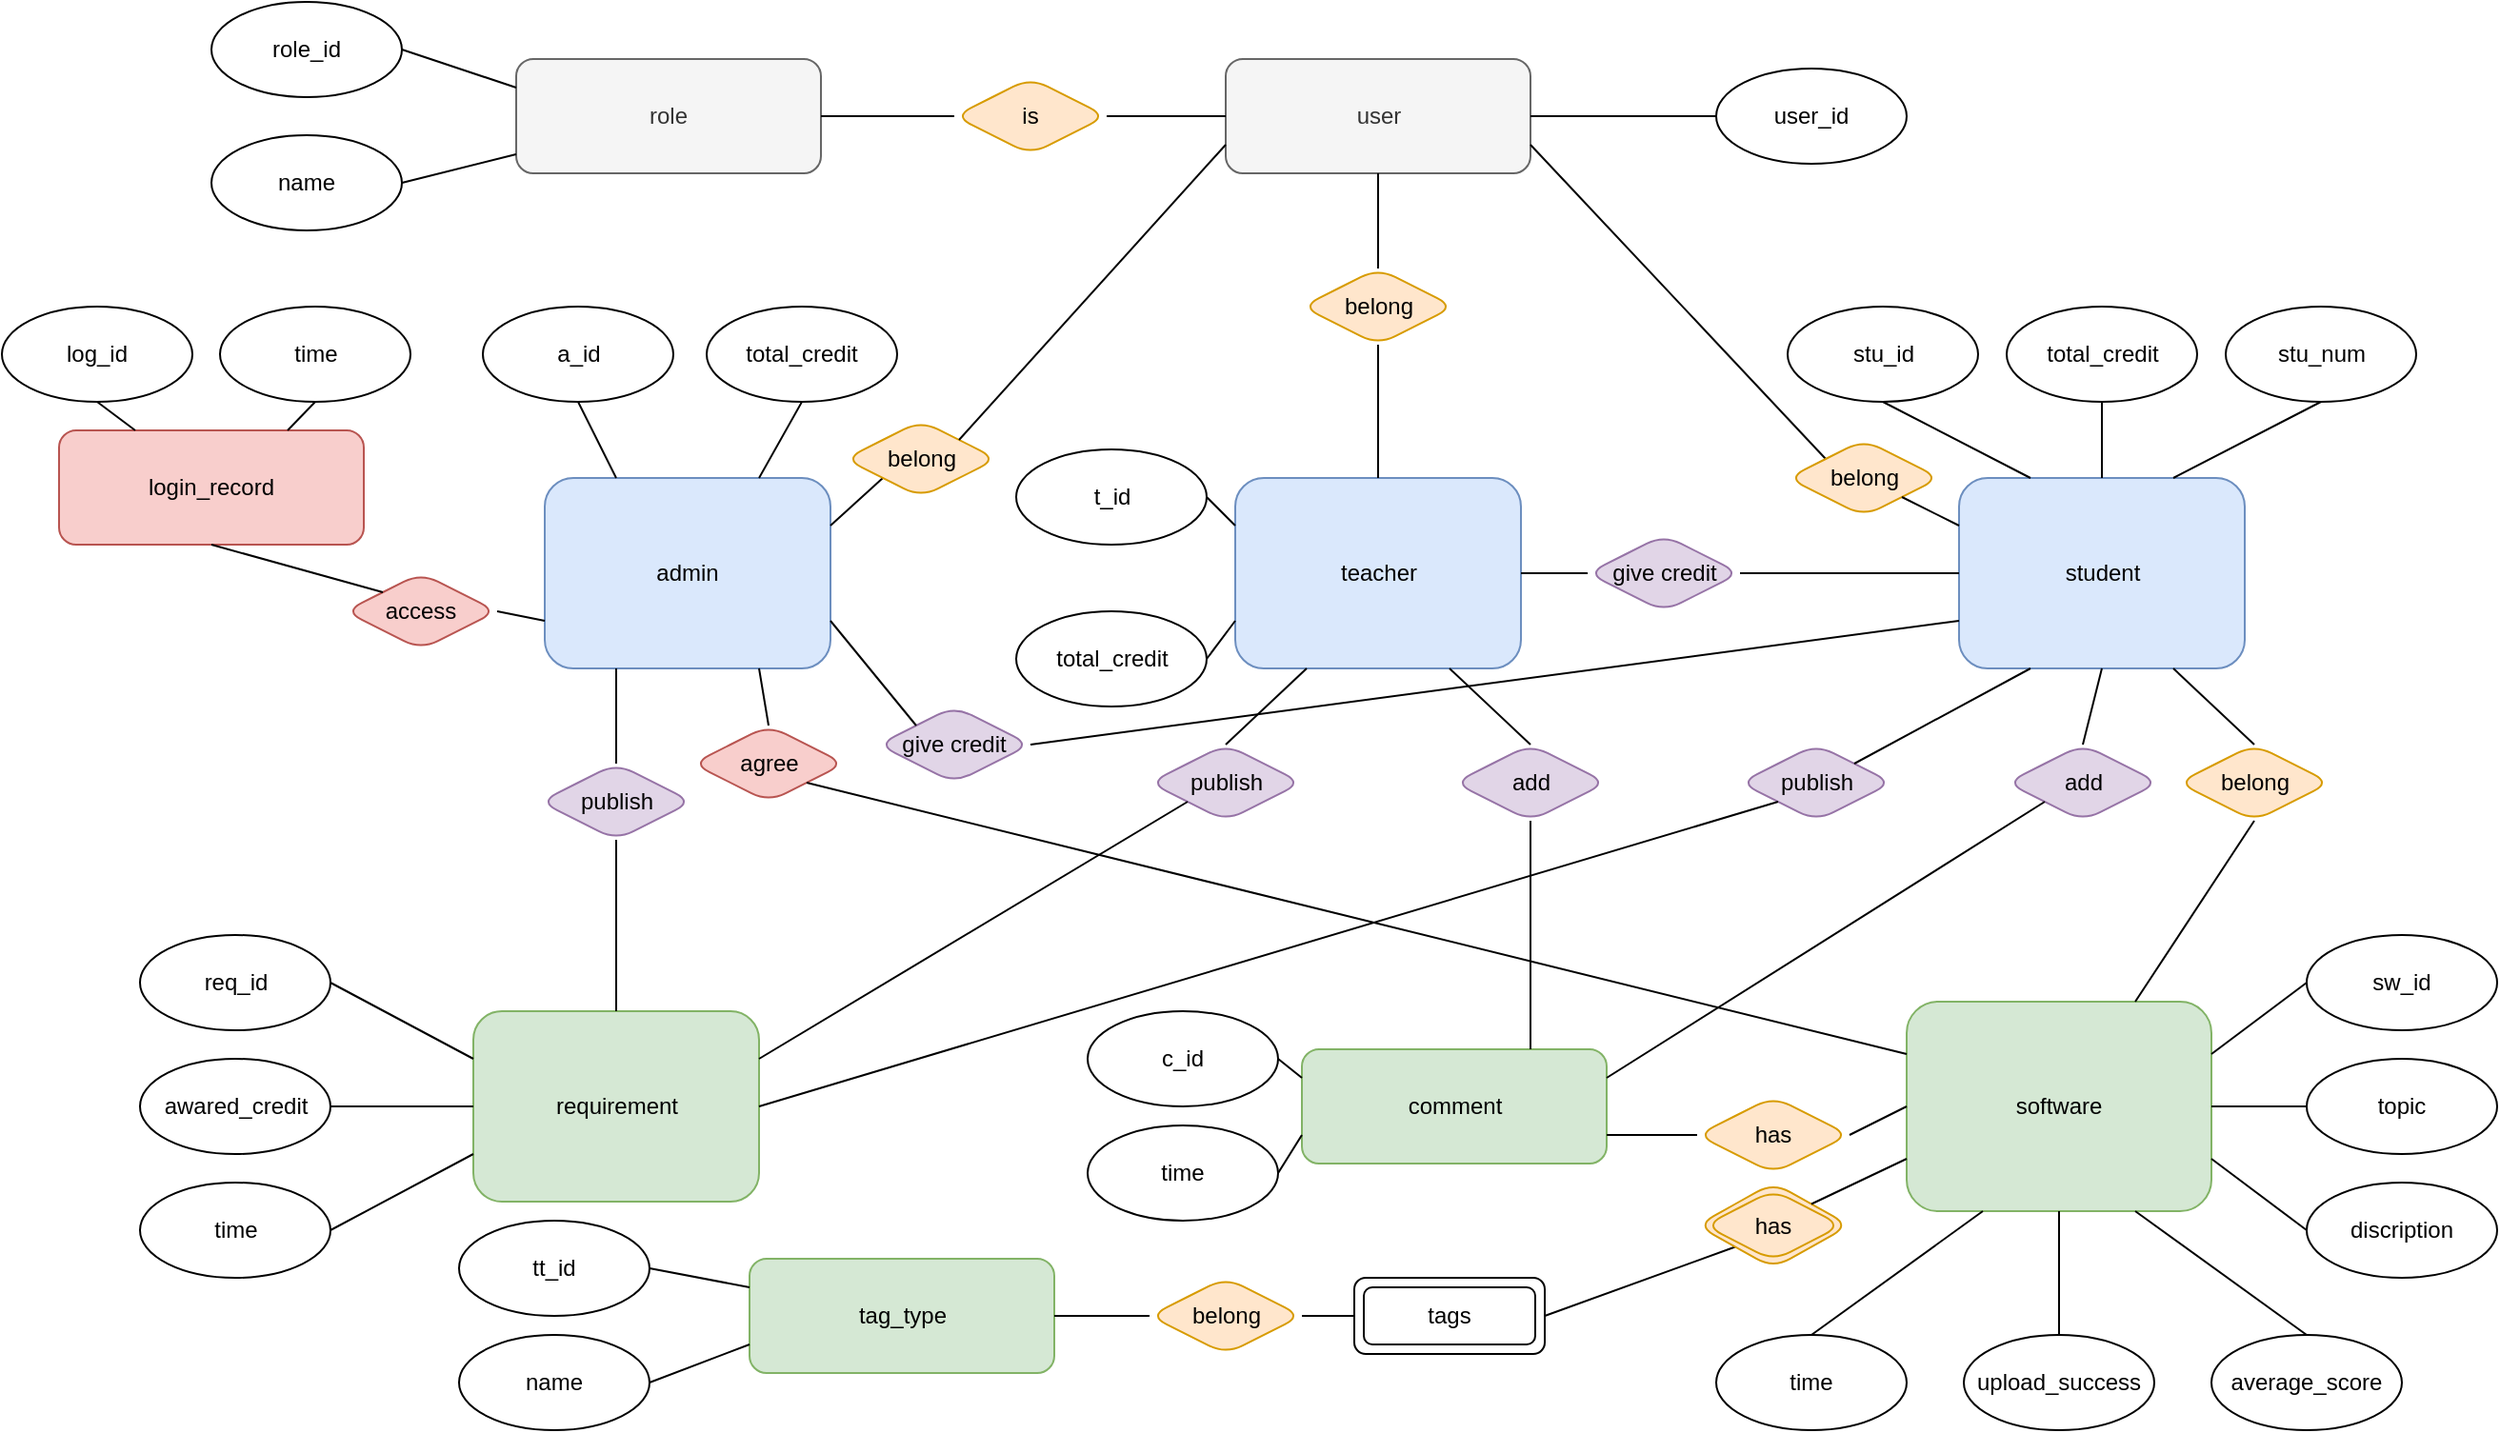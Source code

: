 <mxfile version="24.2.2" type="github">
  <diagram name="第 1 页" id="PssSNF6BeO3fLNbDdDAi">
    <mxGraphModel dx="2418" dy="582" grid="1" gridSize="10" guides="1" tooltips="1" connect="1" arrows="1" fold="1" page="1" pageScale="1" pageWidth="827" pageHeight="1169" background="none" math="0" shadow="0">
      <root>
        <mxCell id="0" />
        <mxCell id="1" parent="0" />
        <mxCell id="cr4Tv0wh2eHZyD_6rU1V-1" value="role" style="rounded=1;whiteSpace=wrap;html=1;fillColor=#f5f5f5;strokeColor=#666666;fontColor=#333333;" parent="1" vertex="1">
          <mxGeometry x="-300" y="350" width="160" height="60" as="geometry" />
        </mxCell>
        <mxCell id="cr4Tv0wh2eHZyD_6rU1V-5" value="role_id" style="ellipse;whiteSpace=wrap;html=1;rounded=1;" parent="1" vertex="1">
          <mxGeometry x="-460" y="320" width="100" height="50" as="geometry" />
        </mxCell>
        <mxCell id="cr4Tv0wh2eHZyD_6rU1V-6" value="name" style="ellipse;whiteSpace=wrap;html=1;rounded=1;" parent="1" vertex="1">
          <mxGeometry x="-460" y="390" width="100" height="50" as="geometry" />
        </mxCell>
        <mxCell id="cr4Tv0wh2eHZyD_6rU1V-20" value="" style="endArrow=none;html=1;rounded=1;entryX=1;entryY=0.5;entryDx=0;entryDy=0;" parent="1" source="cr4Tv0wh2eHZyD_6rU1V-1" target="cr4Tv0wh2eHZyD_6rU1V-6" edge="1">
          <mxGeometry width="50" height="50" relative="1" as="geometry">
            <mxPoint x="-290" y="410" as="sourcePoint" />
            <mxPoint x="-330" y="450" as="targetPoint" />
          </mxGeometry>
        </mxCell>
        <mxCell id="cr4Tv0wh2eHZyD_6rU1V-21" value="" style="endArrow=none;html=1;rounded=1;entryX=1;entryY=0.5;entryDx=0;entryDy=0;exitX=0;exitY=0.25;exitDx=0;exitDy=0;" parent="1" source="cr4Tv0wh2eHZyD_6rU1V-1" target="cr4Tv0wh2eHZyD_6rU1V-5" edge="1">
          <mxGeometry width="50" height="50" relative="1" as="geometry">
            <mxPoint x="-250" y="370" as="sourcePoint" />
            <mxPoint x="-360" y="370" as="targetPoint" />
          </mxGeometry>
        </mxCell>
        <mxCell id="cr4Tv0wh2eHZyD_6rU1V-28" value="user" style="rounded=1;whiteSpace=wrap;html=1;fillColor=#f5f5f5;strokeColor=#666666;fontColor=#333333;" parent="1" vertex="1">
          <mxGeometry x="72.5" y="350" width="160" height="60" as="geometry" />
        </mxCell>
        <mxCell id="cr4Tv0wh2eHZyD_6rU1V-29" value="user_id" style="ellipse;whiteSpace=wrap;html=1;rounded=1;" parent="1" vertex="1">
          <mxGeometry x="330" y="355" width="100" height="50" as="geometry" />
        </mxCell>
        <mxCell id="cr4Tv0wh2eHZyD_6rU1V-33" value="is" style="shape=rhombus;perimeter=rhombusPerimeter;whiteSpace=wrap;html=1;align=center;rounded=1;fillColor=#ffe6cc;strokeColor=#d79b00;" parent="1" vertex="1">
          <mxGeometry x="-70" y="360" width="80" height="40" as="geometry" />
        </mxCell>
        <mxCell id="cr4Tv0wh2eHZyD_6rU1V-35" value="" style="endArrow=none;html=1;rounded=0;exitX=1;exitY=0.5;exitDx=0;exitDy=0;" parent="1" source="cr4Tv0wh2eHZyD_6rU1V-1" target="cr4Tv0wh2eHZyD_6rU1V-33" edge="1">
          <mxGeometry relative="1" as="geometry">
            <mxPoint x="-30" y="515" as="sourcePoint" />
            <mxPoint x="130" y="515" as="targetPoint" />
          </mxGeometry>
        </mxCell>
        <mxCell id="cr4Tv0wh2eHZyD_6rU1V-38" value="" style="endArrow=none;html=1;rounded=0;exitX=0;exitY=0.5;exitDx=0;exitDy=0;entryX=1;entryY=0.5;entryDx=0;entryDy=0;" parent="1" source="cr4Tv0wh2eHZyD_6rU1V-29" target="cr4Tv0wh2eHZyD_6rU1V-28" edge="1">
          <mxGeometry relative="1" as="geometry">
            <mxPoint x="160" y="320" as="sourcePoint" />
            <mxPoint x="159.5" y="350" as="targetPoint" />
          </mxGeometry>
        </mxCell>
        <mxCell id="cr4Tv0wh2eHZyD_6rU1V-64" value="teacher" style="rounded=1;whiteSpace=wrap;html=1;fillColor=#dae8fc;strokeColor=#6c8ebf;" parent="1" vertex="1">
          <mxGeometry x="77.5" y="570" width="150" height="100" as="geometry" />
        </mxCell>
        <mxCell id="cr4Tv0wh2eHZyD_6rU1V-66" value="total_credit" style="ellipse;whiteSpace=wrap;html=1;rounded=1;" parent="1" vertex="1">
          <mxGeometry x="-37.5" y="640" width="100" height="50" as="geometry" />
        </mxCell>
        <mxCell id="cr4Tv0wh2eHZyD_6rU1V-67" value="" style="endArrow=none;html=1;rounded=1;exitX=0;exitY=0.75;exitDx=0;exitDy=0;entryX=1;entryY=0.5;entryDx=0;entryDy=0;" parent="1" source="cr4Tv0wh2eHZyD_6rU1V-64" target="cr4Tv0wh2eHZyD_6rU1V-66" edge="1">
          <mxGeometry width="50" height="50" relative="1" as="geometry">
            <mxPoint x="82.5" y="610.02" as="sourcePoint" />
            <mxPoint x="232.5" y="480" as="targetPoint" />
          </mxGeometry>
        </mxCell>
        <mxCell id="cr4Tv0wh2eHZyD_6rU1V-69" value="t_id" style="ellipse;whiteSpace=wrap;html=1;rounded=1;" parent="1" vertex="1">
          <mxGeometry x="-37.5" y="555" width="100" height="50" as="geometry" />
        </mxCell>
        <mxCell id="cr4Tv0wh2eHZyD_6rU1V-74" value="" style="endArrow=none;html=1;rounded=1;entryX=1;entryY=0.5;entryDx=0;entryDy=0;exitX=0;exitY=0.25;exitDx=0;exitDy=0;" parent="1" source="cr4Tv0wh2eHZyD_6rU1V-64" target="cr4Tv0wh2eHZyD_6rU1V-69" edge="1">
          <mxGeometry width="50" height="50" relative="1" as="geometry">
            <mxPoint x="202.5" y="590" as="sourcePoint" />
            <mxPoint x="242.5" y="540" as="targetPoint" />
          </mxGeometry>
        </mxCell>
        <mxCell id="cr4Tv0wh2eHZyD_6rU1V-75" value="admin" style="rounded=1;whiteSpace=wrap;html=1;fillColor=#dae8fc;strokeColor=#6c8ebf;" parent="1" vertex="1">
          <mxGeometry x="-285" y="570" width="150" height="100" as="geometry" />
        </mxCell>
        <mxCell id="cr4Tv0wh2eHZyD_6rU1V-76" value="total_credit" style="ellipse;whiteSpace=wrap;html=1;rounded=1;" parent="1" vertex="1">
          <mxGeometry x="-200" y="480" width="100" height="50" as="geometry" />
        </mxCell>
        <mxCell id="cr4Tv0wh2eHZyD_6rU1V-77" value="" style="endArrow=none;html=1;rounded=1;entryX=0.5;entryY=1;entryDx=0;entryDy=0;exitX=0.75;exitY=0;exitDx=0;exitDy=0;" parent="1" source="cr4Tv0wh2eHZyD_6rU1V-75" target="cr4Tv0wh2eHZyD_6rU1V-76" edge="1">
          <mxGeometry width="50" height="50" relative="1" as="geometry">
            <mxPoint x="-247.5" y="610.02" as="sourcePoint" />
            <mxPoint x="-147.5" y="540" as="targetPoint" />
          </mxGeometry>
        </mxCell>
        <mxCell id="cr4Tv0wh2eHZyD_6rU1V-78" value="a_id" style="ellipse;whiteSpace=wrap;html=1;rounded=1;" parent="1" vertex="1">
          <mxGeometry x="-317.5" y="480" width="100" height="50" as="geometry" />
        </mxCell>
        <mxCell id="cr4Tv0wh2eHZyD_6rU1V-79" value="" style="endArrow=none;html=1;rounded=1;entryX=0.5;entryY=1;entryDx=0;entryDy=0;exitX=0.25;exitY=0;exitDx=0;exitDy=0;" parent="1" source="cr4Tv0wh2eHZyD_6rU1V-75" target="cr4Tv0wh2eHZyD_6rU1V-78" edge="1">
          <mxGeometry width="50" height="50" relative="1" as="geometry">
            <mxPoint x="-127.5" y="590" as="sourcePoint" />
            <mxPoint x="-257.5" y="540" as="targetPoint" />
          </mxGeometry>
        </mxCell>
        <mxCell id="cr4Tv0wh2eHZyD_6rU1V-80" value="student" style="rounded=1;whiteSpace=wrap;html=1;fillColor=#dae8fc;strokeColor=#6c8ebf;" parent="1" vertex="1">
          <mxGeometry x="457.5" y="570" width="150" height="100" as="geometry" />
        </mxCell>
        <mxCell id="cr4Tv0wh2eHZyD_6rU1V-81" value="stu_num" style="ellipse;whiteSpace=wrap;html=1;rounded=1;" parent="1" vertex="1">
          <mxGeometry x="597.5" y="480" width="100" height="50" as="geometry" />
        </mxCell>
        <mxCell id="cr4Tv0wh2eHZyD_6rU1V-82" value="total_credit" style="ellipse;whiteSpace=wrap;html=1;rounded=1;" parent="1" vertex="1">
          <mxGeometry x="482.5" y="480" width="100" height="50" as="geometry" />
        </mxCell>
        <mxCell id="cr4Tv0wh2eHZyD_6rU1V-83" value="" style="endArrow=none;html=1;rounded=1;entryX=0.5;entryY=1;entryDx=0;entryDy=0;exitX=0.5;exitY=0;exitDx=0;exitDy=0;" parent="1" source="cr4Tv0wh2eHZyD_6rU1V-80" target="cr4Tv0wh2eHZyD_6rU1V-82" edge="1">
          <mxGeometry width="50" height="50" relative="1" as="geometry">
            <mxPoint x="467.5" y="610.02" as="sourcePoint" />
            <mxPoint x="532.5" y="530" as="targetPoint" />
          </mxGeometry>
        </mxCell>
        <mxCell id="cr4Tv0wh2eHZyD_6rU1V-84" value="" style="endArrow=none;html=1;rounded=1;exitX=0.75;exitY=0;exitDx=0;exitDy=0;entryX=0.5;entryY=1;entryDx=0;entryDy=0;" parent="1" source="cr4Tv0wh2eHZyD_6rU1V-80" target="cr4Tv0wh2eHZyD_6rU1V-81" edge="1">
          <mxGeometry width="50" height="50" relative="1" as="geometry">
            <mxPoint x="547.5" y="455" as="sourcePoint" />
            <mxPoint x="647.5" y="530" as="targetPoint" />
          </mxGeometry>
        </mxCell>
        <mxCell id="cr4Tv0wh2eHZyD_6rU1V-85" value="stu_id" style="ellipse;whiteSpace=wrap;html=1;rounded=1;" parent="1" vertex="1">
          <mxGeometry x="367.5" y="480" width="100" height="50" as="geometry" />
        </mxCell>
        <mxCell id="cr4Tv0wh2eHZyD_6rU1V-86" value="" style="endArrow=none;html=1;rounded=1;exitX=0.25;exitY=0;exitDx=0;exitDy=0;entryX=0.5;entryY=1;entryDx=0;entryDy=0;" parent="1" source="cr4Tv0wh2eHZyD_6rU1V-80" target="cr4Tv0wh2eHZyD_6rU1V-85" edge="1">
          <mxGeometry width="50" height="50" relative="1" as="geometry">
            <mxPoint x="447.5" y="665" as="sourcePoint" />
            <mxPoint x="417.5" y="530" as="targetPoint" />
          </mxGeometry>
        </mxCell>
        <mxCell id="cr4Tv0wh2eHZyD_6rU1V-88" value="" style="endArrow=none;html=1;rounded=0;exitX=0;exitY=0.5;exitDx=0;exitDy=0;entryX=1;entryY=0.5;entryDx=0;entryDy=0;" parent="1" source="cr4Tv0wh2eHZyD_6rU1V-28" target="cr4Tv0wh2eHZyD_6rU1V-33" edge="1">
          <mxGeometry relative="1" as="geometry">
            <mxPoint x="-130" y="390.5" as="sourcePoint" />
            <mxPoint x="-60" y="390.5" as="targetPoint" />
          </mxGeometry>
        </mxCell>
        <mxCell id="cr4Tv0wh2eHZyD_6rU1V-89" value="software" style="rounded=1;whiteSpace=wrap;html=1;fillColor=#d5e8d4;strokeColor=#82b366;" parent="1" vertex="1">
          <mxGeometry x="430" y="845" width="160" height="110" as="geometry" />
        </mxCell>
        <mxCell id="cr4Tv0wh2eHZyD_6rU1V-90" value="discription" style="ellipse;whiteSpace=wrap;html=1;rounded=1;" parent="1" vertex="1">
          <mxGeometry x="640" y="940" width="100" height="50" as="geometry" />
        </mxCell>
        <mxCell id="cr4Tv0wh2eHZyD_6rU1V-91" value="topic" style="ellipse;whiteSpace=wrap;html=1;rounded=1;" parent="1" vertex="1">
          <mxGeometry x="640" y="875" width="100" height="50" as="geometry" />
        </mxCell>
        <mxCell id="cr4Tv0wh2eHZyD_6rU1V-92" value="" style="endArrow=none;html=1;rounded=1;entryX=0;entryY=0.5;entryDx=0;entryDy=0;exitX=1;exitY=0.5;exitDx=0;exitDy=0;" parent="1" source="cr4Tv0wh2eHZyD_6rU1V-89" target="cr4Tv0wh2eHZyD_6rU1V-91" edge="1">
          <mxGeometry width="50" height="50" relative="1" as="geometry">
            <mxPoint x="440" y="900.02" as="sourcePoint" />
            <mxPoint x="490" y="830" as="targetPoint" />
          </mxGeometry>
        </mxCell>
        <mxCell id="cr4Tv0wh2eHZyD_6rU1V-93" value="" style="endArrow=none;html=1;rounded=1;exitX=1;exitY=0.75;exitDx=0;exitDy=0;entryX=0;entryY=0.5;entryDx=0;entryDy=0;" parent="1" source="cr4Tv0wh2eHZyD_6rU1V-89" target="cr4Tv0wh2eHZyD_6rU1V-90" edge="1">
          <mxGeometry width="50" height="50" relative="1" as="geometry">
            <mxPoint x="520" y="745" as="sourcePoint" />
            <mxPoint x="460" y="750" as="targetPoint" />
          </mxGeometry>
        </mxCell>
        <mxCell id="cr4Tv0wh2eHZyD_6rU1V-94" value="sw_id" style="ellipse;whiteSpace=wrap;html=1;rounded=1;" parent="1" vertex="1">
          <mxGeometry x="640" y="810" width="100" height="50" as="geometry" />
        </mxCell>
        <mxCell id="cr4Tv0wh2eHZyD_6rU1V-95" value="" style="endArrow=none;html=1;rounded=1;exitX=1;exitY=0.25;exitDx=0;exitDy=0;entryX=0;entryY=0.5;entryDx=0;entryDy=0;" parent="1" source="cr4Tv0wh2eHZyD_6rU1V-89" target="cr4Tv0wh2eHZyD_6rU1V-94" edge="1">
          <mxGeometry width="50" height="50" relative="1" as="geometry">
            <mxPoint x="420" y="955" as="sourcePoint" />
            <mxPoint x="440" y="925" as="targetPoint" />
          </mxGeometry>
        </mxCell>
        <mxCell id="cr4Tv0wh2eHZyD_6rU1V-96" value="tag_type" style="rounded=1;whiteSpace=wrap;html=1;fillColor=#d5e8d4;strokeColor=#82b366;" parent="1" vertex="1">
          <mxGeometry x="-177.5" y="980" width="160" height="60" as="geometry" />
        </mxCell>
        <mxCell id="cr4Tv0wh2eHZyD_6rU1V-98" value="name" style="ellipse;whiteSpace=wrap;html=1;rounded=1;" parent="1" vertex="1">
          <mxGeometry x="-330" y="1020" width="100" height="50" as="geometry" />
        </mxCell>
        <mxCell id="cr4Tv0wh2eHZyD_6rU1V-99" value="" style="endArrow=none;html=1;rounded=1;entryX=1;entryY=0.5;entryDx=0;entryDy=0;exitX=0;exitY=0.75;exitDx=0;exitDy=0;" parent="1" source="cr4Tv0wh2eHZyD_6rU1V-96" target="cr4Tv0wh2eHZyD_6rU1V-98" edge="1">
          <mxGeometry width="50" height="50" relative="1" as="geometry">
            <mxPoint x="-102.5" y="1010.02" as="sourcePoint" />
            <mxPoint x="27.5" y="930" as="targetPoint" />
          </mxGeometry>
        </mxCell>
        <mxCell id="cr4Tv0wh2eHZyD_6rU1V-101" value="tt_id" style="ellipse;whiteSpace=wrap;html=1;rounded=1;" parent="1" vertex="1">
          <mxGeometry x="-330" y="960" width="100" height="50" as="geometry" />
        </mxCell>
        <mxCell id="cr4Tv0wh2eHZyD_6rU1V-102" value="" style="endArrow=none;html=1;rounded=1;exitX=0;exitY=0.25;exitDx=0;exitDy=0;entryX=1;entryY=0.5;entryDx=0;entryDy=0;" parent="1" source="cr4Tv0wh2eHZyD_6rU1V-96" target="cr4Tv0wh2eHZyD_6rU1V-101" edge="1">
          <mxGeometry width="50" height="50" relative="1" as="geometry">
            <mxPoint x="-122.5" y="1065" as="sourcePoint" />
            <mxPoint x="-102.5" y="1035" as="targetPoint" />
          </mxGeometry>
        </mxCell>
        <mxCell id="cr4Tv0wh2eHZyD_6rU1V-103" value="belong" style="shape=rhombus;perimeter=rhombusPerimeter;whiteSpace=wrap;html=1;align=center;rounded=1;fillColor=#ffe6cc;strokeColor=#d79b00;" parent="1" vertex="1">
          <mxGeometry x="572.5" y="710" width="80" height="40" as="geometry" />
        </mxCell>
        <mxCell id="cr4Tv0wh2eHZyD_6rU1V-104" value="" style="endArrow=none;html=1;rounded=0;exitX=0.75;exitY=0;exitDx=0;exitDy=0;entryX=0.5;entryY=1;entryDx=0;entryDy=0;" parent="1" source="cr4Tv0wh2eHZyD_6rU1V-89" target="cr4Tv0wh2eHZyD_6rU1V-103" edge="1">
          <mxGeometry relative="1" as="geometry">
            <mxPoint x="660" y="790.5" as="sourcePoint" />
            <mxPoint x="853.298" y="849.149" as="targetPoint" />
            <Array as="points" />
          </mxGeometry>
        </mxCell>
        <mxCell id="cr4Tv0wh2eHZyD_6rU1V-105" value="" style="endArrow=none;html=1;rounded=0;exitX=0.75;exitY=1;exitDx=0;exitDy=0;entryX=0.5;entryY=0;entryDx=0;entryDy=0;" parent="1" source="cr4Tv0wh2eHZyD_6rU1V-80" target="cr4Tv0wh2eHZyD_6rU1V-103" edge="1">
          <mxGeometry relative="1" as="geometry">
            <mxPoint x="537.5" y="670.5" as="sourcePoint" />
            <mxPoint x="577.5" y="710" as="targetPoint" />
            <Array as="points" />
          </mxGeometry>
        </mxCell>
        <mxCell id="cr4Tv0wh2eHZyD_6rU1V-106" value="average_score" style="ellipse;whiteSpace=wrap;html=1;rounded=1;" parent="1" vertex="1">
          <mxGeometry x="590" y="1020" width="100" height="50" as="geometry" />
        </mxCell>
        <mxCell id="cr4Tv0wh2eHZyD_6rU1V-107" value="upload_success" style="ellipse;whiteSpace=wrap;html=1;rounded=1;" parent="1" vertex="1">
          <mxGeometry x="460" y="1020" width="100" height="50" as="geometry" />
        </mxCell>
        <mxCell id="cr4Tv0wh2eHZyD_6rU1V-108" value="time" style="ellipse;whiteSpace=wrap;html=1;rounded=1;" parent="1" vertex="1">
          <mxGeometry x="330" y="1020" width="100" height="50" as="geometry" />
        </mxCell>
        <mxCell id="cr4Tv0wh2eHZyD_6rU1V-109" value="" style="endArrow=none;html=1;rounded=1;exitX=0.5;exitY=0;exitDx=0;exitDy=0;entryX=0.5;entryY=1;entryDx=0;entryDy=0;" parent="1" source="cr4Tv0wh2eHZyD_6rU1V-107" target="cr4Tv0wh2eHZyD_6rU1V-89" edge="1">
          <mxGeometry width="50" height="50" relative="1" as="geometry">
            <mxPoint x="510" y="1030" as="sourcePoint" />
            <mxPoint x="510" y="990" as="targetPoint" />
          </mxGeometry>
        </mxCell>
        <mxCell id="cr4Tv0wh2eHZyD_6rU1V-110" value="" style="endArrow=none;html=1;rounded=1;exitX=0.75;exitY=1;exitDx=0;exitDy=0;entryX=0.5;entryY=0;entryDx=0;entryDy=0;" parent="1" source="cr4Tv0wh2eHZyD_6rU1V-89" target="cr4Tv0wh2eHZyD_6rU1V-106" edge="1">
          <mxGeometry width="50" height="50" relative="1" as="geometry">
            <mxPoint x="550" y="990" as="sourcePoint" />
            <mxPoint x="640" y="990" as="targetPoint" />
          </mxGeometry>
        </mxCell>
        <mxCell id="cr4Tv0wh2eHZyD_6rU1V-111" value="" style="endArrow=none;html=1;rounded=1;exitX=0.25;exitY=1;exitDx=0;exitDy=0;entryX=0.5;entryY=0;entryDx=0;entryDy=0;" parent="1" source="cr4Tv0wh2eHZyD_6rU1V-89" target="cr4Tv0wh2eHZyD_6rU1V-108" edge="1">
          <mxGeometry width="50" height="50" relative="1" as="geometry">
            <mxPoint x="470" y="990" as="sourcePoint" />
            <mxPoint x="380" y="990" as="targetPoint" />
          </mxGeometry>
        </mxCell>
        <mxCell id="cr4Tv0wh2eHZyD_6rU1V-112" value="" style="endArrow=none;html=1;rounded=0;exitX=1;exitY=0.5;exitDx=0;exitDy=0;entryX=0;entryY=1;entryDx=0;entryDy=0;" parent="1" source="cr4Tv0wh2eHZyD_6rU1V-114" target="cr4Tv0wh2eHZyD_6rU1V-188" edge="1">
          <mxGeometry relative="1" as="geometry">
            <mxPoint x="315" y="760" as="sourcePoint" />
            <mxPoint x="240" y="920" as="targetPoint" />
          </mxGeometry>
        </mxCell>
        <mxCell id="cr4Tv0wh2eHZyD_6rU1V-114" value="tags" style="shape=ext;margin=3;double=1;whiteSpace=wrap;html=1;align=center;rounded=1;" parent="1" vertex="1">
          <mxGeometry x="140" y="990" width="100" height="40" as="geometry" />
        </mxCell>
        <mxCell id="cr4Tv0wh2eHZyD_6rU1V-116" value="" style="endArrow=none;html=1;rounded=0;exitX=1;exitY=0.5;exitDx=0;exitDy=0;entryX=0;entryY=0.5;entryDx=0;entryDy=0;" parent="1" source="cr4Tv0wh2eHZyD_6rU1V-96" target="cr4Tv0wh2eHZyD_6rU1V-191" edge="1">
          <mxGeometry relative="1" as="geometry">
            <mxPoint x="1200" y="759.38" as="sourcePoint" />
            <mxPoint x="75" y="990" as="targetPoint" />
          </mxGeometry>
        </mxCell>
        <mxCell id="cr4Tv0wh2eHZyD_6rU1V-117" value="" style="endArrow=none;html=1;rounded=1;entryX=0.5;entryY=1;entryDx=0;entryDy=0;exitX=0.5;exitY=0;exitDx=0;exitDy=0;" parent="1" source="cr4Tv0wh2eHZyD_6rU1V-121" target="cr4Tv0wh2eHZyD_6rU1V-28" edge="1">
          <mxGeometry width="50" height="50" relative="1" as="geometry">
            <mxPoint x="152.5" y="430" as="sourcePoint" />
            <mxPoint x="505" y="500" as="targetPoint" />
          </mxGeometry>
        </mxCell>
        <mxCell id="cr4Tv0wh2eHZyD_6rU1V-118" value="" style="endArrow=none;html=1;rounded=1;entryX=1;entryY=0.75;entryDx=0;entryDy=0;exitX=0;exitY=0;exitDx=0;exitDy=0;" parent="1" source="cr4Tv0wh2eHZyD_6rU1V-120" target="cr4Tv0wh2eHZyD_6rU1V-28" edge="1">
          <mxGeometry width="50" height="50" relative="1" as="geometry">
            <mxPoint x="515" y="580" as="sourcePoint" />
            <mxPoint x="515" y="540" as="targetPoint" />
            <Array as="points" />
          </mxGeometry>
        </mxCell>
        <mxCell id="cr4Tv0wh2eHZyD_6rU1V-120" value="belong" style="shape=rhombus;perimeter=rhombusPerimeter;whiteSpace=wrap;html=1;align=center;rounded=1;fillColor=#ffe6cc;strokeColor=#d79b00;" parent="1" vertex="1">
          <mxGeometry x="367.5" y="550" width="80" height="40" as="geometry" />
        </mxCell>
        <mxCell id="cr4Tv0wh2eHZyD_6rU1V-123" value="" style="endArrow=none;html=1;rounded=1;entryX=0;entryY=1;entryDx=0;entryDy=0;exitX=1;exitY=0.25;exitDx=0;exitDy=0;" parent="1" source="cr4Tv0wh2eHZyD_6rU1V-75" target="cr4Tv0wh2eHZyD_6rU1V-122" edge="1">
          <mxGeometry width="50" height="50" relative="1" as="geometry">
            <mxPoint x="-107.5" y="630" as="sourcePoint" />
            <mxPoint x="112.5" y="405" as="targetPoint" />
            <Array as="points" />
          </mxGeometry>
        </mxCell>
        <mxCell id="cr4Tv0wh2eHZyD_6rU1V-122" value="belong" style="shape=rhombus;perimeter=rhombusPerimeter;whiteSpace=wrap;html=1;align=center;rounded=1;fillColor=#ffe6cc;strokeColor=#d79b00;" parent="1" vertex="1">
          <mxGeometry x="-127.5" y="540" width="80" height="40" as="geometry" />
        </mxCell>
        <mxCell id="cr4Tv0wh2eHZyD_6rU1V-124" value="" style="endArrow=none;html=1;rounded=1;exitX=0;exitY=0.25;exitDx=0;exitDy=0;entryX=1;entryY=1;entryDx=0;entryDy=0;" parent="1" source="cr4Tv0wh2eHZyD_6rU1V-80" target="cr4Tv0wh2eHZyD_6rU1V-120" edge="1">
          <mxGeometry width="50" height="50" relative="1" as="geometry">
            <mxPoint x="-97.5" y="640" as="sourcePoint" />
            <mxPoint x="-60.5" y="603" as="targetPoint" />
            <Array as="points" />
          </mxGeometry>
        </mxCell>
        <mxCell id="cr4Tv0wh2eHZyD_6rU1V-125" value="comment" style="rounded=1;whiteSpace=wrap;html=1;fillColor=#d5e8d4;strokeColor=#82b366;" parent="1" vertex="1">
          <mxGeometry x="112.5" y="870" width="160" height="60" as="geometry" />
        </mxCell>
        <mxCell id="cr4Tv0wh2eHZyD_6rU1V-126" value="time" style="ellipse;whiteSpace=wrap;html=1;rounded=1;" parent="1" vertex="1">
          <mxGeometry y="910" width="100" height="50" as="geometry" />
        </mxCell>
        <mxCell id="cr4Tv0wh2eHZyD_6rU1V-127" value="" style="endArrow=none;html=1;rounded=1;entryX=1;entryY=0.5;entryDx=0;entryDy=0;exitX=0;exitY=0.75;exitDx=0;exitDy=0;" parent="1" source="cr4Tv0wh2eHZyD_6rU1V-125" target="cr4Tv0wh2eHZyD_6rU1V-126" edge="1">
          <mxGeometry width="50" height="50" relative="1" as="geometry">
            <mxPoint x="110" y="990.02" as="sourcePoint" />
            <mxPoint x="250" y="910" as="targetPoint" />
          </mxGeometry>
        </mxCell>
        <mxCell id="cr4Tv0wh2eHZyD_6rU1V-128" value="c_id" style="ellipse;whiteSpace=wrap;html=1;rounded=1;" parent="1" vertex="1">
          <mxGeometry y="850" width="100" height="50" as="geometry" />
        </mxCell>
        <mxCell id="cr4Tv0wh2eHZyD_6rU1V-129" value="" style="endArrow=none;html=1;rounded=1;exitX=0;exitY=0.25;exitDx=0;exitDy=0;entryX=1;entryY=0.5;entryDx=0;entryDy=0;" parent="1" source="cr4Tv0wh2eHZyD_6rU1V-125" target="cr4Tv0wh2eHZyD_6rU1V-128" edge="1">
          <mxGeometry width="50" height="50" relative="1" as="geometry">
            <mxPoint x="90" y="1045" as="sourcePoint" />
            <mxPoint x="110" y="1015" as="targetPoint" />
          </mxGeometry>
        </mxCell>
        <mxCell id="cr4Tv0wh2eHZyD_6rU1V-131" value="" style="endArrow=none;html=1;rounded=0;exitX=0;exitY=0.5;exitDx=0;exitDy=0;entryX=1;entryY=0.5;entryDx=0;entryDy=0;" parent="1" source="cr4Tv0wh2eHZyD_6rU1V-89" target="cr4Tv0wh2eHZyD_6rU1V-132" edge="1">
          <mxGeometry relative="1" as="geometry">
            <mxPoint x="320" y="899.38" as="sourcePoint" />
            <mxPoint x="120" y="899.38" as="targetPoint" />
          </mxGeometry>
        </mxCell>
        <mxCell id="cr4Tv0wh2eHZyD_6rU1V-132" value="has" style="shape=rhombus;perimeter=rhombusPerimeter;whiteSpace=wrap;html=1;align=center;rounded=1;fillColor=#ffe6cc;strokeColor=#d79b00;" parent="1" vertex="1">
          <mxGeometry x="320" y="895" width="80" height="40" as="geometry" />
        </mxCell>
        <mxCell id="cr4Tv0wh2eHZyD_6rU1V-133" value="" style="endArrow=none;html=1;rounded=0;exitX=0;exitY=0.5;exitDx=0;exitDy=0;entryX=1;entryY=0.75;entryDx=0;entryDy=0;" parent="1" source="cr4Tv0wh2eHZyD_6rU1V-132" target="cr4Tv0wh2eHZyD_6rU1V-125" edge="1">
          <mxGeometry relative="1" as="geometry">
            <mxPoint x="470" y="985" as="sourcePoint" />
            <mxPoint x="260" y="975" as="targetPoint" />
          </mxGeometry>
        </mxCell>
        <mxCell id="cr4Tv0wh2eHZyD_6rU1V-135" value="" style="endArrow=none;html=1;rounded=0;exitX=0.5;exitY=0;exitDx=0;exitDy=0;" parent="1" source="cr4Tv0wh2eHZyD_6rU1V-136" edge="1">
          <mxGeometry relative="1" as="geometry">
            <mxPoint x="542.5" y="890" as="sourcePoint" />
            <mxPoint x="532.5" y="670" as="targetPoint" />
            <Array as="points" />
          </mxGeometry>
        </mxCell>
        <mxCell id="cr4Tv0wh2eHZyD_6rU1V-136" value="add" style="shape=rhombus;perimeter=rhombusPerimeter;whiteSpace=wrap;html=1;align=center;rounded=1;fillColor=#e1d5e7;strokeColor=#9673a6;" parent="1" vertex="1">
          <mxGeometry x="482.5" y="710" width="80" height="40" as="geometry" />
        </mxCell>
        <mxCell id="cr4Tv0wh2eHZyD_6rU1V-137" value="add" style="shape=rhombus;perimeter=rhombusPerimeter;whiteSpace=wrap;html=1;align=center;rounded=1;fillColor=#e1d5e7;strokeColor=#9673a6;" parent="1" vertex="1">
          <mxGeometry x="192.5" y="710" width="80" height="40" as="geometry" />
        </mxCell>
        <mxCell id="cr4Tv0wh2eHZyD_6rU1V-140" value="" style="endArrow=none;html=1;rounded=0;exitX=1;exitY=0.25;exitDx=0;exitDy=0;entryX=0;entryY=1;entryDx=0;entryDy=0;" parent="1" source="cr4Tv0wh2eHZyD_6rU1V-125" target="cr4Tv0wh2eHZyD_6rU1V-136" edge="1">
          <mxGeometry relative="1" as="geometry">
            <mxPoint x="550" y="930" as="sourcePoint" />
            <mxPoint x="550" y="810" as="targetPoint" />
            <Array as="points" />
          </mxGeometry>
        </mxCell>
        <mxCell id="cr4Tv0wh2eHZyD_6rU1V-141" value="" style="endArrow=none;html=1;rounded=0;exitX=0.5;exitY=0;exitDx=0;exitDy=0;entryX=0.75;entryY=1;entryDx=0;entryDy=0;" parent="1" source="cr4Tv0wh2eHZyD_6rU1V-137" target="cr4Tv0wh2eHZyD_6rU1V-64" edge="1">
          <mxGeometry relative="1" as="geometry">
            <mxPoint x="552.5" y="900" as="sourcePoint" />
            <mxPoint x="552.5" y="780" as="targetPoint" />
            <Array as="points" />
          </mxGeometry>
        </mxCell>
        <mxCell id="cr4Tv0wh2eHZyD_6rU1V-142" value="" style="endArrow=none;html=1;rounded=0;exitX=0.75;exitY=0;exitDx=0;exitDy=0;entryX=0.5;entryY=1;entryDx=0;entryDy=0;" parent="1" source="cr4Tv0wh2eHZyD_6rU1V-125" target="cr4Tv0wh2eHZyD_6rU1V-137" edge="1">
          <mxGeometry relative="1" as="geometry">
            <mxPoint x="570" y="950" as="sourcePoint" />
            <mxPoint x="570" y="830" as="targetPoint" />
            <Array as="points" />
          </mxGeometry>
        </mxCell>
        <mxCell id="cr4Tv0wh2eHZyD_6rU1V-155" value="requirement" style="rounded=1;whiteSpace=wrap;html=1;fillColor=#d5e8d4;strokeColor=#82b366;" parent="1" vertex="1">
          <mxGeometry x="-322.5" y="850" width="150" height="100" as="geometry" />
        </mxCell>
        <mxCell id="cr4Tv0wh2eHZyD_6rU1V-156" value="awared_credit" style="ellipse;whiteSpace=wrap;html=1;rounded=1;" parent="1" vertex="1">
          <mxGeometry x="-497.5" y="875" width="100" height="50" as="geometry" />
        </mxCell>
        <mxCell id="cr4Tv0wh2eHZyD_6rU1V-157" value="time" style="ellipse;whiteSpace=wrap;html=1;rounded=1;" parent="1" vertex="1">
          <mxGeometry x="-497.5" y="940" width="100" height="50" as="geometry" />
        </mxCell>
        <mxCell id="cr4Tv0wh2eHZyD_6rU1V-158" value="" style="endArrow=none;html=1;rounded=1;entryX=1;entryY=0.5;entryDx=0;entryDy=0;exitX=0;exitY=0.75;exitDx=0;exitDy=0;" parent="1" source="cr4Tv0wh2eHZyD_6rU1V-155" target="cr4Tv0wh2eHZyD_6rU1V-157" edge="1">
          <mxGeometry width="50" height="50" relative="1" as="geometry">
            <mxPoint x="-495" y="925.02" as="sourcePoint" />
            <mxPoint x="-445" y="855" as="targetPoint" />
          </mxGeometry>
        </mxCell>
        <mxCell id="cr4Tv0wh2eHZyD_6rU1V-159" value="" style="endArrow=none;html=1;rounded=1;exitX=0;exitY=0.5;exitDx=0;exitDy=0;entryX=1;entryY=0.5;entryDx=0;entryDy=0;" parent="1" source="cr4Tv0wh2eHZyD_6rU1V-155" target="cr4Tv0wh2eHZyD_6rU1V-156" edge="1">
          <mxGeometry width="50" height="50" relative="1" as="geometry">
            <mxPoint x="-415" y="770" as="sourcePoint" />
            <mxPoint x="-475" y="775" as="targetPoint" />
          </mxGeometry>
        </mxCell>
        <mxCell id="cr4Tv0wh2eHZyD_6rU1V-160" value="req_id" style="ellipse;whiteSpace=wrap;html=1;rounded=1;" parent="1" vertex="1">
          <mxGeometry x="-497.5" y="810" width="100" height="50" as="geometry" />
        </mxCell>
        <mxCell id="cr4Tv0wh2eHZyD_6rU1V-161" value="" style="endArrow=none;html=1;rounded=1;exitX=0;exitY=0.25;exitDx=0;exitDy=0;entryX=1;entryY=0.5;entryDx=0;entryDy=0;" parent="1" source="cr4Tv0wh2eHZyD_6rU1V-155" target="cr4Tv0wh2eHZyD_6rU1V-160" edge="1">
          <mxGeometry width="50" height="50" relative="1" as="geometry">
            <mxPoint x="-515" y="980" as="sourcePoint" />
            <mxPoint x="-495" y="950" as="targetPoint" />
          </mxGeometry>
        </mxCell>
        <mxCell id="cr4Tv0wh2eHZyD_6rU1V-162" value="publish" style="shape=rhombus;perimeter=rhombusPerimeter;whiteSpace=wrap;html=1;align=center;rounded=1;fillColor=#e1d5e7;strokeColor=#9673a6;" parent="1" vertex="1">
          <mxGeometry x="-287.5" y="720" width="80" height="40" as="geometry" />
        </mxCell>
        <mxCell id="cr4Tv0wh2eHZyD_6rU1V-163" value="" style="endArrow=none;html=1;rounded=0;exitX=0.5;exitY=0;exitDx=0;exitDy=0;entryX=0.75;entryY=1;entryDx=0;entryDy=0;" parent="1" source="cr4Tv0wh2eHZyD_6rU1V-183" target="cr4Tv0wh2eHZyD_6rU1V-75" edge="1">
          <mxGeometry relative="1" as="geometry">
            <mxPoint x="-207.5" y="925" as="sourcePoint" />
            <mxPoint x="202.5" y="810" as="targetPoint" />
            <Array as="points" />
          </mxGeometry>
        </mxCell>
        <mxCell id="cr4Tv0wh2eHZyD_6rU1V-164" value="publish" style="shape=rhombus;perimeter=rhombusPerimeter;whiteSpace=wrap;html=1;align=center;rounded=1;fillColor=#e1d5e7;strokeColor=#9673a6;" parent="1" vertex="1">
          <mxGeometry x="32.5" y="710" width="80" height="40" as="geometry" />
        </mxCell>
        <mxCell id="cr4Tv0wh2eHZyD_6rU1V-165" value="" style="endArrow=none;html=1;rounded=0;exitX=1;exitY=0.25;exitDx=0;exitDy=0;entryX=0;entryY=1;entryDx=0;entryDy=0;" parent="1" source="cr4Tv0wh2eHZyD_6rU1V-155" target="cr4Tv0wh2eHZyD_6rU1V-164" edge="1">
          <mxGeometry relative="1" as="geometry">
            <mxPoint x="60" y="945" as="sourcePoint" />
            <mxPoint x="470" y="830" as="targetPoint" />
            <Array as="points" />
          </mxGeometry>
        </mxCell>
        <mxCell id="cr4Tv0wh2eHZyD_6rU1V-167" value="" style="endArrow=none;html=1;rounded=0;exitX=0.5;exitY=0;exitDx=0;exitDy=0;entryX=0.25;entryY=1;entryDx=0;entryDy=0;" parent="1" source="cr4Tv0wh2eHZyD_6rU1V-164" target="cr4Tv0wh2eHZyD_6rU1V-64" edge="1">
          <mxGeometry relative="1" as="geometry">
            <mxPoint x="162.5" y="710" as="sourcePoint" />
            <mxPoint x="162.5" y="690" as="targetPoint" />
            <Array as="points" />
          </mxGeometry>
        </mxCell>
        <mxCell id="cr4Tv0wh2eHZyD_6rU1V-168" value="" style="endArrow=none;html=1;rounded=0;exitX=0.5;exitY=0;exitDx=0;exitDy=0;entryX=0.25;entryY=1;entryDx=0;entryDy=0;" parent="1" source="cr4Tv0wh2eHZyD_6rU1V-162" target="cr4Tv0wh2eHZyD_6rU1V-75" edge="1">
          <mxGeometry relative="1" as="geometry">
            <mxPoint x="172.5" y="720" as="sourcePoint" />
            <mxPoint x="-247.5" y="660" as="targetPoint" />
            <Array as="points" />
          </mxGeometry>
        </mxCell>
        <mxCell id="cr4Tv0wh2eHZyD_6rU1V-169" value="publish" style="shape=rhombus;perimeter=rhombusPerimeter;whiteSpace=wrap;html=1;align=center;rounded=1;fillColor=#e1d5e7;strokeColor=#9673a6;" parent="1" vertex="1">
          <mxGeometry x="342.5" y="710" width="80" height="40" as="geometry" />
        </mxCell>
        <mxCell id="cr4Tv0wh2eHZyD_6rU1V-170" value="" style="endArrow=none;html=1;rounded=0;exitX=1;exitY=0;exitDx=0;exitDy=0;entryX=0.25;entryY=1;entryDx=0;entryDy=0;" parent="1" source="cr4Tv0wh2eHZyD_6rU1V-169" target="cr4Tv0wh2eHZyD_6rU1V-80" edge="1">
          <mxGeometry relative="1" as="geometry">
            <mxPoint x="542.5" y="720" as="sourcePoint" />
            <mxPoint x="542.5" y="680" as="targetPoint" />
            <Array as="points" />
          </mxGeometry>
        </mxCell>
        <mxCell id="cr4Tv0wh2eHZyD_6rU1V-172" value="" style="endArrow=none;html=1;rounded=0;exitX=1;exitY=0.5;exitDx=0;exitDy=0;entryX=0;entryY=1;entryDx=0;entryDy=0;" parent="1" source="cr4Tv0wh2eHZyD_6rU1V-155" target="cr4Tv0wh2eHZyD_6rU1V-169" edge="1">
          <mxGeometry relative="1" as="geometry">
            <mxPoint x="590" y="930" as="sourcePoint" />
            <mxPoint x="630" y="800" as="targetPoint" />
            <Array as="points" />
          </mxGeometry>
        </mxCell>
        <mxCell id="cr4Tv0wh2eHZyD_6rU1V-178" value="" style="endArrow=none;html=1;rounded=1;entryX=0;entryY=0.75;entryDx=0;entryDy=0;exitX=1;exitY=0;exitDx=0;exitDy=0;" parent="1" source="cr4Tv0wh2eHZyD_6rU1V-122" target="cr4Tv0wh2eHZyD_6rU1V-28" edge="1">
          <mxGeometry width="50" height="50" relative="1" as="geometry">
            <mxPoint x="410" y="590" as="sourcePoint" />
            <mxPoint x="250" y="435" as="targetPoint" />
            <Array as="points" />
          </mxGeometry>
        </mxCell>
        <mxCell id="cr4Tv0wh2eHZyD_6rU1V-179" value="" style="endArrow=none;html=1;rounded=1;entryX=0.5;entryY=1;entryDx=0;entryDy=0;exitX=0.5;exitY=0;exitDx=0;exitDy=0;" parent="1" source="cr4Tv0wh2eHZyD_6rU1V-64" target="cr4Tv0wh2eHZyD_6rU1V-121" edge="1">
          <mxGeometry width="50" height="50" relative="1" as="geometry">
            <mxPoint x="160" y="560" as="sourcePoint" />
            <mxPoint x="160" y="440" as="targetPoint" />
          </mxGeometry>
        </mxCell>
        <mxCell id="cr4Tv0wh2eHZyD_6rU1V-121" value="belong" style="shape=rhombus;perimeter=rhombusPerimeter;whiteSpace=wrap;html=1;align=center;rounded=1;fillColor=#ffe6cc;strokeColor=#d79b00;" parent="1" vertex="1">
          <mxGeometry x="112.5" y="460" width="80" height="40" as="geometry" />
        </mxCell>
        <mxCell id="cr4Tv0wh2eHZyD_6rU1V-183" value="agree" style="shape=rhombus;perimeter=rhombusPerimeter;whiteSpace=wrap;html=1;align=center;rounded=1;fillColor=#f8cecc;strokeColor=#b85450;" parent="1" vertex="1">
          <mxGeometry x="-207.5" y="700" width="80" height="40" as="geometry" />
        </mxCell>
        <mxCell id="cr4Tv0wh2eHZyD_6rU1V-185" value="" style="endArrow=none;html=1;rounded=0;exitX=0;exitY=0.25;exitDx=0;exitDy=0;entryX=1;entryY=1;entryDx=0;entryDy=0;" parent="1" source="cr4Tv0wh2eHZyD_6rU1V-89" target="cr4Tv0wh2eHZyD_6rU1V-183" edge="1">
          <mxGeometry relative="1" as="geometry">
            <mxPoint x="-90" y="760" as="sourcePoint" />
            <mxPoint x="-127" y="730" as="targetPoint" />
            <Array as="points" />
          </mxGeometry>
        </mxCell>
        <mxCell id="cr4Tv0wh2eHZyD_6rU1V-188" value="has" style="shape=rhombus;double=1;perimeter=rhombusPerimeter;whiteSpace=wrap;html=1;align=center;rounded=1;fillColor=#ffe6cc;strokeColor=#d79b00;" parent="1" vertex="1">
          <mxGeometry x="320" y="940" width="80" height="45" as="geometry" />
        </mxCell>
        <mxCell id="cr4Tv0wh2eHZyD_6rU1V-190" value="" style="endArrow=none;html=1;rounded=0;exitX=0;exitY=0.75;exitDx=0;exitDy=0;entryX=1;entryY=0;entryDx=0;entryDy=0;" parent="1" source="cr4Tv0wh2eHZyD_6rU1V-89" target="cr4Tv0wh2eHZyD_6rU1V-188" edge="1">
          <mxGeometry relative="1" as="geometry">
            <mxPoint x="440" y="925" as="sourcePoint" />
            <mxPoint x="380" y="925" as="targetPoint" />
          </mxGeometry>
        </mxCell>
        <mxCell id="cr4Tv0wh2eHZyD_6rU1V-191" value="belong" style="shape=rhombus;perimeter=rhombusPerimeter;whiteSpace=wrap;html=1;align=center;rounded=1;fillColor=#ffe6cc;strokeColor=#d79b00;" parent="1" vertex="1">
          <mxGeometry x="32.5" y="990" width="80" height="40" as="geometry" />
        </mxCell>
        <mxCell id="cr4Tv0wh2eHZyD_6rU1V-193" value="" style="endArrow=none;html=1;rounded=0;exitX=0;exitY=0.5;exitDx=0;exitDy=0;entryX=1;entryY=0.5;entryDx=0;entryDy=0;" parent="1" source="cr4Tv0wh2eHZyD_6rU1V-114" target="cr4Tv0wh2eHZyD_6rU1V-191" edge="1">
          <mxGeometry relative="1" as="geometry">
            <mxPoint x="-2" y="1020" as="sourcePoint" />
            <mxPoint x="80" y="1010" as="targetPoint" />
          </mxGeometry>
        </mxCell>
        <mxCell id="cr4Tv0wh2eHZyD_6rU1V-195" value="" style="endArrow=none;html=1;rounded=1;exitX=0;exitY=0.5;exitDx=0;exitDy=0;entryX=1;entryY=0.5;entryDx=0;entryDy=0;" parent="1" source="cr4Tv0wh2eHZyD_6rU1V-207" target="cr4Tv0wh2eHZyD_6rU1V-64" edge="1">
          <mxGeometry width="50" height="50" relative="1" as="geometry">
            <mxPoint x="252.5" y="645" as="sourcePoint" />
            <mxPoint x="442.5" y="630" as="targetPoint" />
            <Array as="points" />
          </mxGeometry>
        </mxCell>
        <mxCell id="cr4Tv0wh2eHZyD_6rU1V-196" value="" style="endArrow=none;html=1;rounded=1;exitX=0;exitY=0.5;exitDx=0;exitDy=0;entryX=1;entryY=0.5;entryDx=0;entryDy=0;" parent="1" source="cr4Tv0wh2eHZyD_6rU1V-80" target="cr4Tv0wh2eHZyD_6rU1V-207" edge="1">
          <mxGeometry width="50" height="50" relative="1" as="geometry">
            <mxPoint x="477.5" y="640" as="sourcePoint" />
            <mxPoint x="352.5" y="645" as="targetPoint" />
            <Array as="points" />
          </mxGeometry>
        </mxCell>
        <mxCell id="cr4Tv0wh2eHZyD_6rU1V-199" value="login_record" style="rounded=1;whiteSpace=wrap;html=1;fillColor=#f8cecc;strokeColor=#b85450;" parent="1" vertex="1">
          <mxGeometry x="-540" y="545" width="160" height="60" as="geometry" />
        </mxCell>
        <mxCell id="cr4Tv0wh2eHZyD_6rU1V-203" value="time" style="ellipse;whiteSpace=wrap;html=1;rounded=1;" parent="1" vertex="1">
          <mxGeometry x="-455.5" y="480" width="100" height="50" as="geometry" />
        </mxCell>
        <mxCell id="cr4Tv0wh2eHZyD_6rU1V-205" value="log_id" style="ellipse;whiteSpace=wrap;html=1;rounded=1;" parent="1" vertex="1">
          <mxGeometry x="-570" y="480" width="100" height="50" as="geometry" />
        </mxCell>
        <mxCell id="cr4Tv0wh2eHZyD_6rU1V-206" value="" style="endArrow=none;html=1;rounded=0;exitX=0.5;exitY=0;exitDx=0;exitDy=0;entryX=0.5;entryY=1;entryDx=0;entryDy=0;" parent="1" source="cr4Tv0wh2eHZyD_6rU1V-155" target="cr4Tv0wh2eHZyD_6rU1V-162" edge="1">
          <mxGeometry relative="1" as="geometry">
            <mxPoint x="-170" y="760" as="sourcePoint" />
            <mxPoint x="-192" y="720" as="targetPoint" />
            <Array as="points" />
          </mxGeometry>
        </mxCell>
        <mxCell id="cr4Tv0wh2eHZyD_6rU1V-207" value="give credit" style="shape=rhombus;perimeter=rhombusPerimeter;whiteSpace=wrap;html=1;align=center;rounded=1;fillColor=#e1d5e7;strokeColor=#9673a6;" parent="1" vertex="1">
          <mxGeometry x="262.5" y="600" width="80" height="40" as="geometry" />
        </mxCell>
        <mxCell id="cr4Tv0wh2eHZyD_6rU1V-208" value="give credit" style="shape=rhombus;perimeter=rhombusPerimeter;whiteSpace=wrap;html=1;align=center;rounded=1;fillColor=#e1d5e7;strokeColor=#9673a6;" parent="1" vertex="1">
          <mxGeometry x="-110" y="690" width="80" height="40" as="geometry" />
        </mxCell>
        <mxCell id="cr4Tv0wh2eHZyD_6rU1V-209" value="" style="endArrow=none;html=1;rounded=1;exitX=0;exitY=0;exitDx=0;exitDy=0;entryX=1;entryY=0.75;entryDx=0;entryDy=0;" parent="1" source="cr4Tv0wh2eHZyD_6rU1V-208" target="cr4Tv0wh2eHZyD_6rU1V-75" edge="1">
          <mxGeometry width="50" height="50" relative="1" as="geometry">
            <mxPoint x="467.5" y="630" as="sourcePoint" />
            <mxPoint x="352.5" y="630" as="targetPoint" />
            <Array as="points" />
          </mxGeometry>
        </mxCell>
        <mxCell id="cr4Tv0wh2eHZyD_6rU1V-210" value="" style="endArrow=none;html=1;rounded=1;entryX=1;entryY=0.5;entryDx=0;entryDy=0;exitX=0;exitY=0.75;exitDx=0;exitDy=0;" parent="1" source="cr4Tv0wh2eHZyD_6rU1V-80" target="cr4Tv0wh2eHZyD_6rU1V-208" edge="1">
          <mxGeometry width="50" height="50" relative="1" as="geometry">
            <mxPoint x="452.5" y="620" as="sourcePoint" />
            <mxPoint x="362.5" y="640" as="targetPoint" />
            <Array as="points" />
          </mxGeometry>
        </mxCell>
        <mxCell id="cr4Tv0wh2eHZyD_6rU1V-212" value="" style="endArrow=none;html=1;rounded=1;entryX=0.5;entryY=1;entryDx=0;entryDy=0;" parent="1" source="cr4Tv0wh2eHZyD_6rU1V-199" target="cr4Tv0wh2eHZyD_6rU1V-205" edge="1">
          <mxGeometry width="50" height="50" relative="1" as="geometry">
            <mxPoint x="-390" y="497.5" as="sourcePoint" />
            <mxPoint x="-400" y="467.5" as="targetPoint" />
          </mxGeometry>
        </mxCell>
        <mxCell id="cr4Tv0wh2eHZyD_6rU1V-213" value="" style="endArrow=none;html=1;rounded=1;entryX=0.5;entryY=1;entryDx=0;entryDy=0;exitX=0.75;exitY=0;exitDx=0;exitDy=0;" parent="1" source="cr4Tv0wh2eHZyD_6rU1V-199" target="cr4Tv0wh2eHZyD_6rU1V-203" edge="1">
          <mxGeometry width="50" height="50" relative="1" as="geometry">
            <mxPoint x="-380" y="507.5" as="sourcePoint" />
            <mxPoint x="-510.0" y="507.5" as="targetPoint" />
          </mxGeometry>
        </mxCell>
        <mxCell id="cr4Tv0wh2eHZyD_6rU1V-221" style="edgeStyle=orthogonalEdgeStyle;rounded=1;orthogonalLoop=1;jettySize=auto;html=1;exitX=0.5;exitY=1;exitDx=0;exitDy=0;" parent="1" source="cr4Tv0wh2eHZyD_6rU1V-208" target="cr4Tv0wh2eHZyD_6rU1V-208" edge="1">
          <mxGeometry relative="1" as="geometry" />
        </mxCell>
        <mxCell id="fpXlcPPbHS7hu3-rR_8n-1" value="access" style="shape=rhombus;perimeter=rhombusPerimeter;whiteSpace=wrap;html=1;align=center;rounded=1;fillColor=#f8cecc;strokeColor=#b85450;" vertex="1" parent="1">
          <mxGeometry x="-390" y="620" width="80" height="40" as="geometry" />
        </mxCell>
        <mxCell id="fpXlcPPbHS7hu3-rR_8n-2" value="" style="endArrow=none;html=1;rounded=1;exitX=0;exitY=0;exitDx=0;exitDy=0;entryX=0.5;entryY=1;entryDx=0;entryDy=0;" edge="1" parent="1" source="fpXlcPPbHS7hu3-rR_8n-1" target="cr4Tv0wh2eHZyD_6rU1V-199">
          <mxGeometry width="50" height="50" relative="1" as="geometry">
            <mxPoint x="467.5" y="630" as="sourcePoint" />
            <mxPoint x="342.5" y="590" as="targetPoint" />
            <Array as="points" />
          </mxGeometry>
        </mxCell>
        <mxCell id="fpXlcPPbHS7hu3-rR_8n-4" value="" style="endArrow=none;html=1;rounded=1;exitX=0;exitY=0.75;exitDx=0;exitDy=0;entryX=1;entryY=0.5;entryDx=0;entryDy=0;" edge="1" parent="1" source="cr4Tv0wh2eHZyD_6rU1V-75" target="fpXlcPPbHS7hu3-rR_8n-1">
          <mxGeometry width="50" height="50" relative="1" as="geometry">
            <mxPoint x="477.5" y="640" as="sourcePoint" />
            <mxPoint x="352.5" y="600" as="targetPoint" />
            <Array as="points" />
          </mxGeometry>
        </mxCell>
      </root>
    </mxGraphModel>
  </diagram>
</mxfile>
